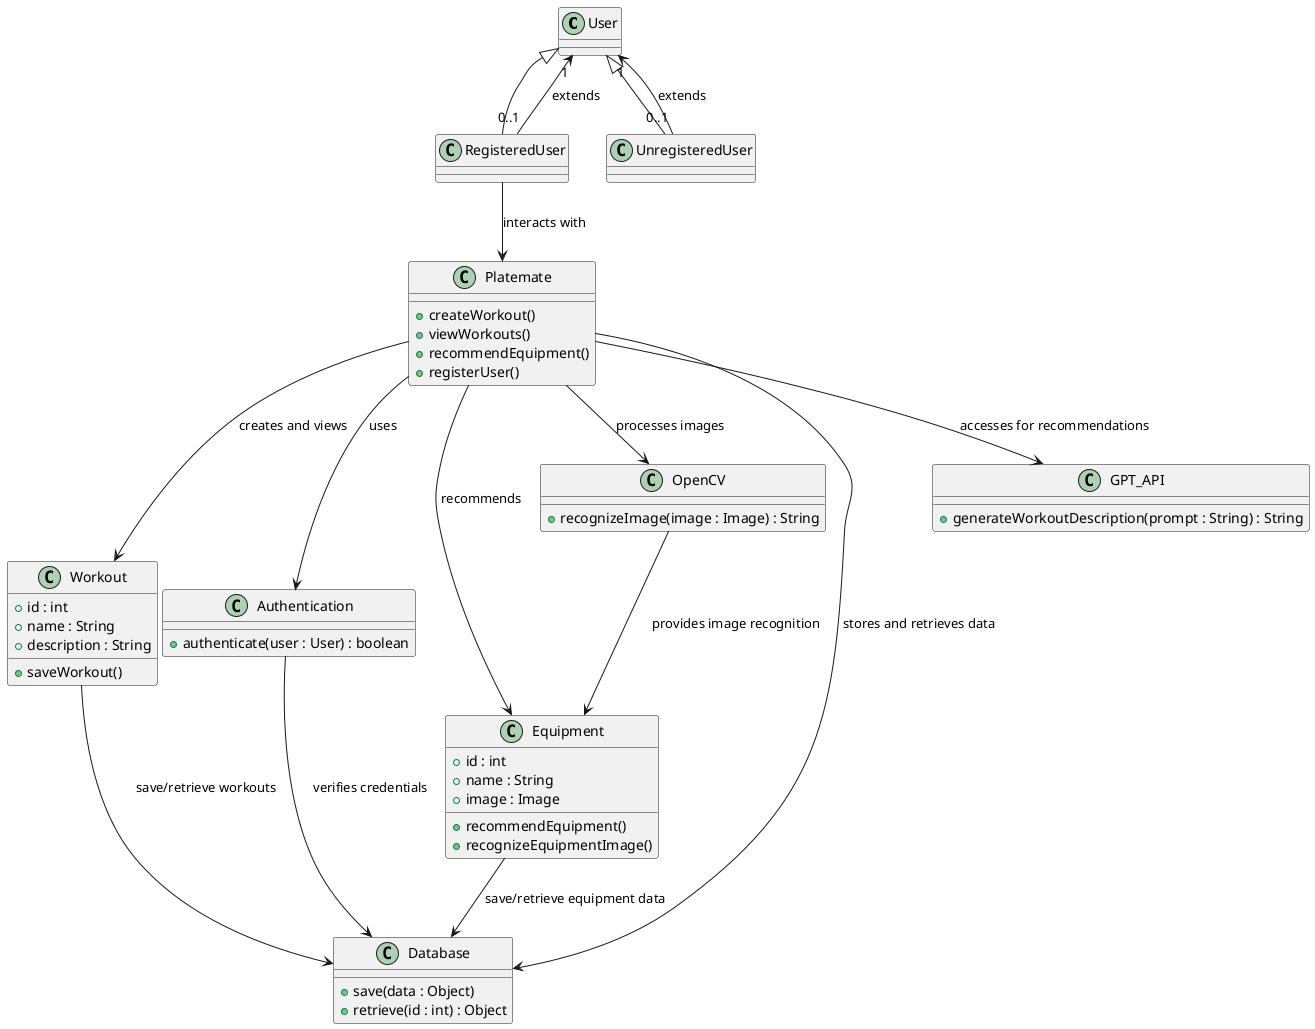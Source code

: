 @startuml class
!define RECTANGLE class

RECTANGLE User {
}

RECTANGLE RegisteredUser extends User {
}

RECTANGLE UnregisteredUser extends User {
}

RECTANGLE Platemate {
    +createWorkout()
    +viewWorkouts()
    +recommendEquipment()
    +registerUser()
}

RECTANGLE Workout {
    +id : int
    +name : String
    +description : String
    +saveWorkout()
}

RECTANGLE Equipment {
    +id : int
    +name : String
    +image : Image
    +recommendEquipment()
    +recognizeEquipmentImage()
}

RECTANGLE Authentication {
    +authenticate(user : User) : boolean
}

RECTANGLE Database {
    +save(data : Object)
    +retrieve(id : int) : Object
}

RECTANGLE OpenCV {
    +recognizeImage(image : Image) : String
}

RECTANGLE GPT_API {
    +generateWorkoutDescription(prompt : String) : String
}

User "1" <-- "0..1" RegisteredUser : extends
User "1" <-- "0..1" UnregisteredUser : extends

RegisteredUser --> Platemate : interacts with
Platemate --> Workout : creates and views
Platemate --> Equipment : recommends
Platemate --> Authentication : uses
Platemate --> Database : stores and retrieves data
Platemate --> GPT_API : accesses for recommendations
Platemate --> OpenCV : processes images

Workout --> Database : save/retrieve workouts
Equipment --> Database : save/retrieve equipment data
OpenCV --> Equipment : provides image recognition
Authentication --> Database : verifies credentials

@enduml

